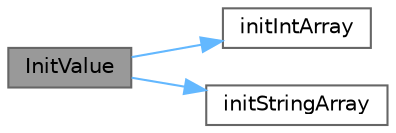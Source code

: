 digraph "InitValue"
{
 // LATEX_PDF_SIZE
  bgcolor="transparent";
  edge [fontname=Helvetica,fontsize=10,labelfontname=Helvetica,labelfontsize=10];
  node [fontname=Helvetica,fontsize=10,shape=box,height=0.2,width=0.4];
  rankdir="LR";
  Node1 [id="Node000001",label="InitValue",height=0.2,width=0.4,color="gray40", fillcolor="grey60", style="filled", fontcolor="black",tooltip=" "];
  Node1 -> Node2 [id="edge3_Node000001_Node000002",color="steelblue1",style="solid",tooltip=" "];
  Node2 [id="Node000002",label="initIntArray",height=0.2,width=0.4,color="grey40", fillcolor="white", style="filled",URL="$dynamic_array_8cpp.html#ae6c02625a31964826743600621108091",tooltip=" "];
  Node1 -> Node3 [id="edge4_Node000001_Node000003",color="steelblue1",style="solid",tooltip=" "];
  Node3 [id="Node000003",label="initStringArray",height=0.2,width=0.4,color="grey40", fillcolor="white", style="filled",URL="$dynamic_array_8cpp.html#ab8ada7b52de414fed0fabc6a7e482d06",tooltip=" "];
}
